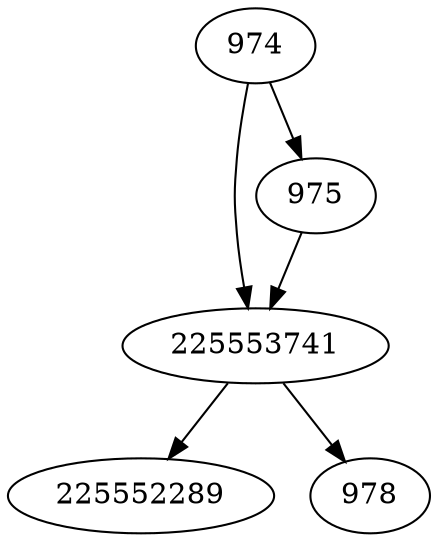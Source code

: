 strict digraph  {
225552289;
225553741;
974;
975;
978;
225553741 -> 225552289;
225553741 -> 978;
974 -> 975;
974 -> 225553741;
975 -> 225553741;
}
